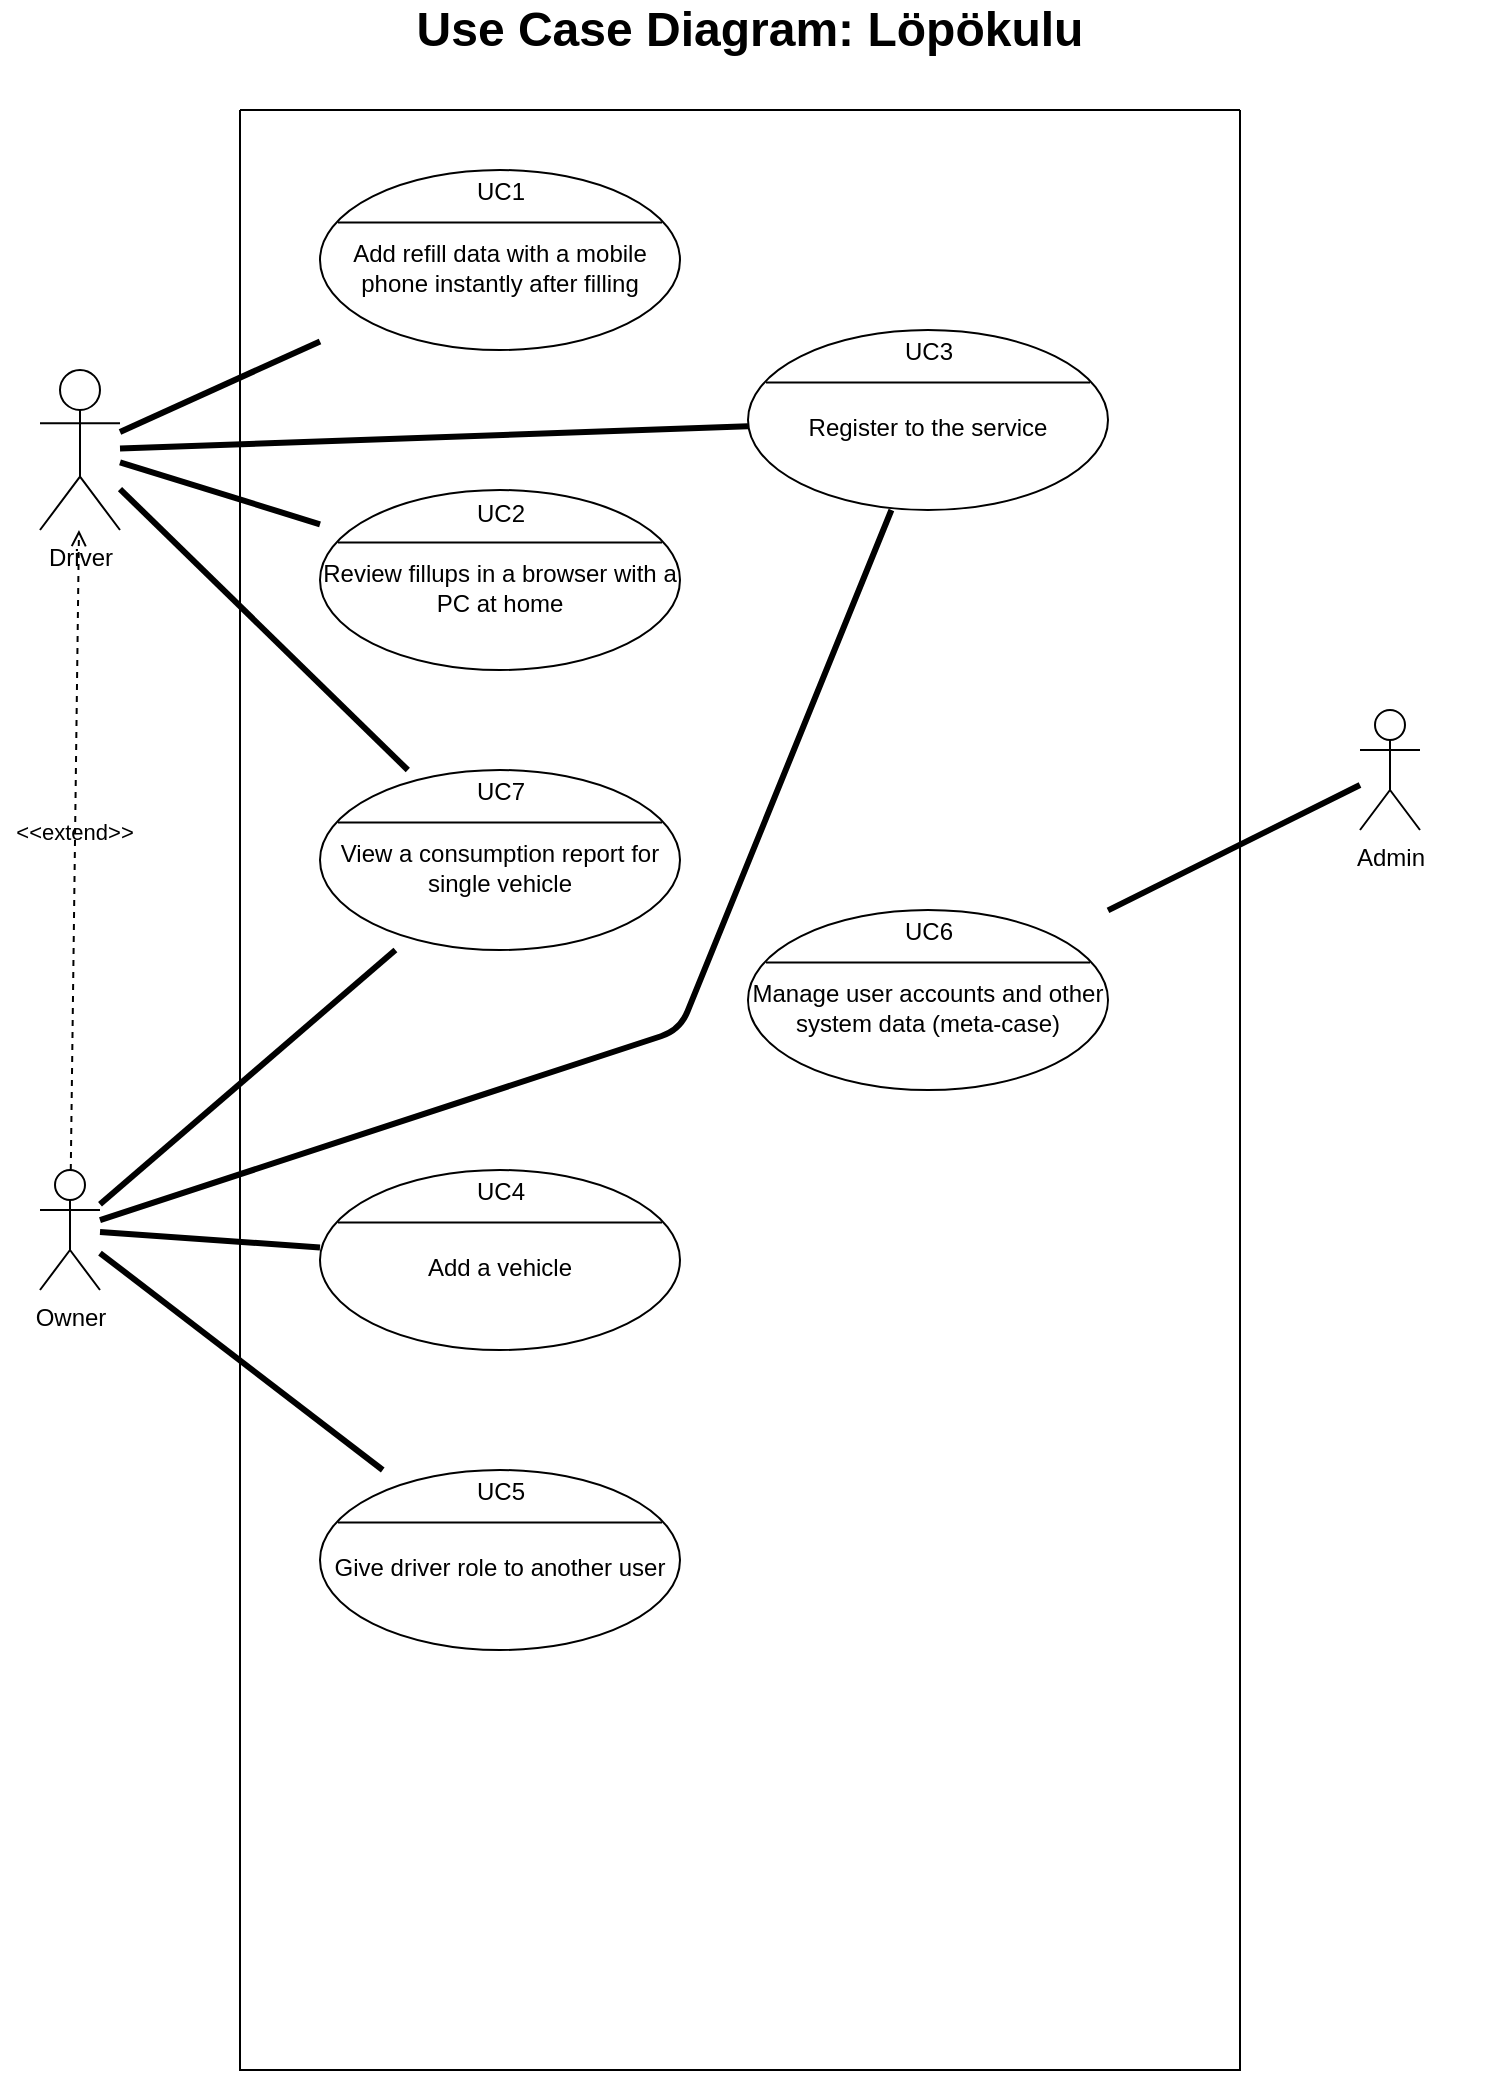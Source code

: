<mxfile version="15.2.9" type="github">
  <diagram id="Hj7Q_Jciw4nzZQ8Qi_2c" name="Page-1">
    <mxGraphModel dx="1619" dy="1134" grid="1" gridSize="10" guides="1" tooltips="1" connect="1" arrows="1" fold="1" page="1" pageScale="1" pageWidth="827" pageHeight="1169" math="0" shadow="0">
      <root>
        <mxCell id="0" />
        <mxCell id="1" parent="0" />
        <mxCell id="A2cVZQFBHPuvANkPRbIw-1" value="" style="swimlane;startSize=0;" parent="1" vertex="1">
          <mxGeometry x="160" y="80" width="500" height="980" as="geometry" />
        </mxCell>
        <mxCell id="GTZ52rKqXmYIKtmkYB2n-2" value="" style="shape=ellipse;container=1;horizontal=1;horizontalStack=0;resizeParent=1;resizeParentMax=0;resizeLast=0;html=1;dashed=0;collapsible=0;" vertex="1" parent="A2cVZQFBHPuvANkPRbIw-1">
          <mxGeometry x="40" y="30" width="180" height="90" as="geometry" />
        </mxCell>
        <mxCell id="GTZ52rKqXmYIKtmkYB2n-3" value="UC1" style="html=1;strokeColor=none;fillColor=none;align=center;verticalAlign=middle;rotatable=0;" vertex="1" parent="GTZ52rKqXmYIKtmkYB2n-2">
          <mxGeometry width="180" height="22.5" as="geometry" />
        </mxCell>
        <mxCell id="GTZ52rKqXmYIKtmkYB2n-4" value="" style="line;strokeWidth=1;fillColor=none;rotatable=0;labelPosition=right;points=[];portConstraint=eastwest;dashed=0;resizeWidth=1;" vertex="1" parent="GTZ52rKqXmYIKtmkYB2n-2">
          <mxGeometry x="9" y="22.5" width="162" height="7.5" as="geometry" />
        </mxCell>
        <mxCell id="GTZ52rKqXmYIKtmkYB2n-5" value="Add refill data with a mobile phone instantly after filling" style="text;html=1;align=center;verticalAlign=middle;rotatable=0;whiteSpace=wrap;" vertex="1" parent="GTZ52rKqXmYIKtmkYB2n-2">
          <mxGeometry y="30.0" width="180" height="37.5" as="geometry" />
        </mxCell>
        <mxCell id="GTZ52rKqXmYIKtmkYB2n-8" value="" style="shape=ellipse;container=1;horizontal=1;horizontalStack=0;resizeParent=1;resizeParentMax=0;resizeLast=0;html=1;dashed=0;collapsible=0;" vertex="1" parent="A2cVZQFBHPuvANkPRbIw-1">
          <mxGeometry x="40" y="190" width="180" height="90" as="geometry" />
        </mxCell>
        <mxCell id="GTZ52rKqXmYIKtmkYB2n-9" value="UC2" style="html=1;strokeColor=none;fillColor=none;align=center;verticalAlign=middle;rotatable=0;" vertex="1" parent="GTZ52rKqXmYIKtmkYB2n-8">
          <mxGeometry y="1" width="180" height="22.5" as="geometry" />
        </mxCell>
        <mxCell id="GTZ52rKqXmYIKtmkYB2n-10" value="" style="line;strokeWidth=1;fillColor=none;rotatable=0;labelPosition=right;points=[];portConstraint=eastwest;dashed=0;resizeWidth=1;" vertex="1" parent="GTZ52rKqXmYIKtmkYB2n-8">
          <mxGeometry x="9" y="22.5" width="162" height="7.5" as="geometry" />
        </mxCell>
        <mxCell id="GTZ52rKqXmYIKtmkYB2n-11" value="Review fillups in a browser with a PC at home" style="text;html=1;align=center;verticalAlign=middle;rotatable=0;whiteSpace=wrap;" vertex="1" parent="GTZ52rKqXmYIKtmkYB2n-8">
          <mxGeometry y="30.0" width="180" height="37.5" as="geometry" />
        </mxCell>
        <mxCell id="GTZ52rKqXmYIKtmkYB2n-17" value="" style="shape=ellipse;container=1;horizontal=1;horizontalStack=0;resizeParent=1;resizeParentMax=0;resizeLast=0;html=1;dashed=0;collapsible=0;" vertex="1" parent="A2cVZQFBHPuvANkPRbIw-1">
          <mxGeometry x="254" y="110" width="180" height="90" as="geometry" />
        </mxCell>
        <mxCell id="GTZ52rKqXmYIKtmkYB2n-18" value="UC3" style="html=1;strokeColor=none;fillColor=none;align=center;verticalAlign=middle;rotatable=0;" vertex="1" parent="GTZ52rKqXmYIKtmkYB2n-17">
          <mxGeometry width="180" height="22.5" as="geometry" />
        </mxCell>
        <mxCell id="GTZ52rKqXmYIKtmkYB2n-19" value="" style="line;strokeWidth=1;fillColor=none;rotatable=0;labelPosition=right;points=[];portConstraint=eastwest;dashed=0;resizeWidth=1;" vertex="1" parent="GTZ52rKqXmYIKtmkYB2n-17">
          <mxGeometry x="9" y="22.5" width="162" height="7.5" as="geometry" />
        </mxCell>
        <mxCell id="GTZ52rKqXmYIKtmkYB2n-20" value="Register to the service" style="text;html=1;align=center;verticalAlign=middle;rotatable=0;whiteSpace=wrap;" vertex="1" parent="GTZ52rKqXmYIKtmkYB2n-17">
          <mxGeometry y="30.0" width="180" height="37.5" as="geometry" />
        </mxCell>
        <mxCell id="GTZ52rKqXmYIKtmkYB2n-21" value="" style="shape=ellipse;container=1;horizontal=1;horizontalStack=0;resizeParent=1;resizeParentMax=0;resizeLast=0;html=1;dashed=0;collapsible=0;" vertex="1" parent="A2cVZQFBHPuvANkPRbIw-1">
          <mxGeometry x="40" y="530" width="180" height="90" as="geometry" />
        </mxCell>
        <mxCell id="GTZ52rKqXmYIKtmkYB2n-22" value="UC4" style="html=1;strokeColor=none;fillColor=none;align=center;verticalAlign=middle;rotatable=0;" vertex="1" parent="GTZ52rKqXmYIKtmkYB2n-21">
          <mxGeometry width="180" height="22.5" as="geometry" />
        </mxCell>
        <mxCell id="GTZ52rKqXmYIKtmkYB2n-23" value="" style="line;strokeWidth=1;fillColor=none;rotatable=0;labelPosition=right;points=[];portConstraint=eastwest;dashed=0;resizeWidth=1;" vertex="1" parent="GTZ52rKqXmYIKtmkYB2n-21">
          <mxGeometry x="9" y="22.5" width="162" height="7.5" as="geometry" />
        </mxCell>
        <mxCell id="GTZ52rKqXmYIKtmkYB2n-24" value="Add a vehicle" style="text;html=1;align=center;verticalAlign=middle;rotatable=0;whiteSpace=wrap;" vertex="1" parent="GTZ52rKqXmYIKtmkYB2n-21">
          <mxGeometry y="30.0" width="180" height="37.5" as="geometry" />
        </mxCell>
        <mxCell id="GTZ52rKqXmYIKtmkYB2n-34" value="" style="shape=ellipse;container=1;horizontal=1;horizontalStack=0;resizeParent=1;resizeParentMax=0;resizeLast=0;html=1;dashed=0;collapsible=0;" vertex="1" parent="A2cVZQFBHPuvANkPRbIw-1">
          <mxGeometry x="40" y="680" width="180" height="90" as="geometry" />
        </mxCell>
        <mxCell id="GTZ52rKqXmYIKtmkYB2n-35" value="UC5" style="html=1;strokeColor=none;fillColor=none;align=center;verticalAlign=middle;rotatable=0;" vertex="1" parent="GTZ52rKqXmYIKtmkYB2n-34">
          <mxGeometry width="180" height="22.5" as="geometry" />
        </mxCell>
        <mxCell id="GTZ52rKqXmYIKtmkYB2n-36" value="" style="line;strokeWidth=1;fillColor=none;rotatable=0;labelPosition=right;points=[];portConstraint=eastwest;dashed=0;resizeWidth=1;" vertex="1" parent="GTZ52rKqXmYIKtmkYB2n-34">
          <mxGeometry x="9" y="22.5" width="162" height="7.5" as="geometry" />
        </mxCell>
        <mxCell id="GTZ52rKqXmYIKtmkYB2n-37" value="Give driver role to another user" style="text;html=1;align=center;verticalAlign=middle;rotatable=0;whiteSpace=wrap;" vertex="1" parent="GTZ52rKqXmYIKtmkYB2n-34">
          <mxGeometry y="30.0" width="180" height="37.5" as="geometry" />
        </mxCell>
        <mxCell id="GTZ52rKqXmYIKtmkYB2n-40" value="" style="shape=ellipse;container=1;horizontal=1;horizontalStack=0;resizeParent=1;resizeParentMax=0;resizeLast=0;html=1;dashed=0;collapsible=0;" vertex="1" parent="A2cVZQFBHPuvANkPRbIw-1">
          <mxGeometry x="254" y="400" width="180" height="90" as="geometry" />
        </mxCell>
        <mxCell id="GTZ52rKqXmYIKtmkYB2n-41" value="UC6" style="html=1;strokeColor=none;fillColor=none;align=center;verticalAlign=middle;rotatable=0;" vertex="1" parent="GTZ52rKqXmYIKtmkYB2n-40">
          <mxGeometry width="180" height="22.5" as="geometry" />
        </mxCell>
        <mxCell id="GTZ52rKqXmYIKtmkYB2n-42" value="" style="line;strokeWidth=1;fillColor=none;rotatable=0;labelPosition=right;points=[];portConstraint=eastwest;dashed=0;resizeWidth=1;" vertex="1" parent="GTZ52rKqXmYIKtmkYB2n-40">
          <mxGeometry x="9" y="22.5" width="162" height="7.5" as="geometry" />
        </mxCell>
        <mxCell id="GTZ52rKqXmYIKtmkYB2n-43" value="Manage user accounts and other system data (meta-case)" style="text;html=1;align=center;verticalAlign=middle;rotatable=0;whiteSpace=wrap;" vertex="1" parent="GTZ52rKqXmYIKtmkYB2n-40">
          <mxGeometry y="30.0" width="180" height="37.5" as="geometry" />
        </mxCell>
        <mxCell id="GTZ52rKqXmYIKtmkYB2n-1" value="Driver" style="shape=umlActor;verticalLabelPosition=bottom;verticalAlign=top;html=1;outlineConnect=0;" vertex="1" parent="1">
          <mxGeometry x="60" y="210" width="40" height="80" as="geometry" />
        </mxCell>
        <mxCell id="GTZ52rKqXmYIKtmkYB2n-7" value="" style="endArrow=none;startArrow=none;endFill=0;startFill=0;endSize=8;html=1;verticalAlign=bottom;labelBackgroundColor=none;strokeWidth=3;" edge="1" parent="1" source="GTZ52rKqXmYIKtmkYB2n-1" target="GTZ52rKqXmYIKtmkYB2n-2">
          <mxGeometry width="160" relative="1" as="geometry">
            <mxPoint x="270" y="580" as="sourcePoint" />
            <mxPoint x="430" y="580" as="targetPoint" />
          </mxGeometry>
        </mxCell>
        <mxCell id="GTZ52rKqXmYIKtmkYB2n-13" value="" style="endArrow=none;startArrow=none;endFill=0;startFill=0;endSize=8;html=1;verticalAlign=bottom;labelBackgroundColor=none;strokeWidth=3;" edge="1" parent="1" source="GTZ52rKqXmYIKtmkYB2n-1" target="GTZ52rKqXmYIKtmkYB2n-8">
          <mxGeometry width="160" relative="1" as="geometry">
            <mxPoint x="270" y="580" as="sourcePoint" />
            <mxPoint x="80" y="440" as="targetPoint" />
          </mxGeometry>
        </mxCell>
        <mxCell id="GTZ52rKqXmYIKtmkYB2n-16" value="&lt;font style=&quot;font-size: 24px&quot;&gt;&lt;b&gt;Use Case Diagram: Löpökulu&lt;/b&gt;&lt;/font&gt;" style="text;html=1;strokeColor=none;fillColor=none;align=center;verticalAlign=middle;whiteSpace=wrap;rounded=0;" vertex="1" parent="1">
          <mxGeometry x="40" y="30" width="750" height="20" as="geometry" />
        </mxCell>
        <mxCell id="GTZ52rKqXmYIKtmkYB2n-29" value="" style="endArrow=none;startArrow=none;endFill=0;startFill=0;endSize=8;html=1;verticalAlign=bottom;labelBackgroundColor=none;strokeWidth=3;" edge="1" parent="1" source="GTZ52rKqXmYIKtmkYB2n-1" target="GTZ52rKqXmYIKtmkYB2n-17">
          <mxGeometry width="160" relative="1" as="geometry">
            <mxPoint x="70" y="250" as="sourcePoint" />
            <mxPoint x="230" y="250" as="targetPoint" />
          </mxGeometry>
        </mxCell>
        <mxCell id="GTZ52rKqXmYIKtmkYB2n-31" value="" style="endArrow=none;startArrow=none;endFill=0;startFill=0;endSize=8;html=1;verticalAlign=bottom;labelBackgroundColor=none;strokeWidth=3;" edge="1" parent="1" source="GTZ52rKqXmYIKtmkYB2n-32" target="GTZ52rKqXmYIKtmkYB2n-21">
          <mxGeometry width="160" relative="1" as="geometry">
            <mxPoint x="330" y="580" as="sourcePoint" />
            <mxPoint x="490" y="580" as="targetPoint" />
          </mxGeometry>
        </mxCell>
        <mxCell id="GTZ52rKqXmYIKtmkYB2n-32" value="Owner" style="shape=umlActor;verticalLabelPosition=bottom;verticalAlign=top;html=1;outlineConnect=0;" vertex="1" parent="1">
          <mxGeometry x="60" y="610" width="30" height="60" as="geometry" />
        </mxCell>
        <mxCell id="GTZ52rKqXmYIKtmkYB2n-33" value="&amp;lt;&amp;lt;extend&amp;gt;&amp;gt;" style="html=1;verticalAlign=bottom;labelBackgroundColor=none;endArrow=open;endFill=0;dashed=1;" edge="1" parent="1" source="GTZ52rKqXmYIKtmkYB2n-32" target="GTZ52rKqXmYIKtmkYB2n-1">
          <mxGeometry width="160" relative="1" as="geometry">
            <mxPoint x="330" y="580" as="sourcePoint" />
            <mxPoint x="490" y="580" as="targetPoint" />
          </mxGeometry>
        </mxCell>
        <mxCell id="GTZ52rKqXmYIKtmkYB2n-38" value="" style="endArrow=none;startArrow=none;endFill=0;startFill=0;endSize=8;html=1;verticalAlign=bottom;labelBackgroundColor=none;strokeWidth=3;" edge="1" parent="1" source="GTZ52rKqXmYIKtmkYB2n-32" target="GTZ52rKqXmYIKtmkYB2n-34">
          <mxGeometry width="160" relative="1" as="geometry">
            <mxPoint x="130" y="930" as="sourcePoint" />
            <mxPoint x="290" y="930" as="targetPoint" />
          </mxGeometry>
        </mxCell>
        <mxCell id="GTZ52rKqXmYIKtmkYB2n-39" value="" style="endArrow=none;startArrow=none;endFill=0;startFill=0;endSize=8;html=1;verticalAlign=bottom;labelBackgroundColor=none;strokeWidth=3;" edge="1" parent="1" source="GTZ52rKqXmYIKtmkYB2n-32" target="GTZ52rKqXmYIKtmkYB2n-17">
          <mxGeometry width="160" relative="1" as="geometry">
            <mxPoint x="330" y="580" as="sourcePoint" />
            <mxPoint x="490" y="580" as="targetPoint" />
            <Array as="points">
              <mxPoint x="380" y="540" />
            </Array>
          </mxGeometry>
        </mxCell>
        <mxCell id="GTZ52rKqXmYIKtmkYB2n-44" value="Admin" style="shape=umlActor;verticalLabelPosition=bottom;verticalAlign=top;html=1;" vertex="1" parent="1">
          <mxGeometry x="720" y="380" width="30" height="60" as="geometry" />
        </mxCell>
        <mxCell id="GTZ52rKqXmYIKtmkYB2n-45" value="" style="endArrow=none;startArrow=none;endFill=0;startFill=0;endSize=8;html=1;verticalAlign=bottom;labelBackgroundColor=none;strokeWidth=3;" edge="1" parent="1" source="GTZ52rKqXmYIKtmkYB2n-44" target="GTZ52rKqXmYIKtmkYB2n-40">
          <mxGeometry width="160" relative="1" as="geometry">
            <mxPoint x="330" y="570" as="sourcePoint" />
            <mxPoint x="490" y="570" as="targetPoint" />
          </mxGeometry>
        </mxCell>
        <mxCell id="GTZ52rKqXmYIKtmkYB2n-46" value="" style="shape=ellipse;container=1;horizontal=1;horizontalStack=0;resizeParent=1;resizeParentMax=0;resizeLast=0;html=1;dashed=0;collapsible=0;" vertex="1" parent="1">
          <mxGeometry x="200" y="410" width="180" height="90" as="geometry" />
        </mxCell>
        <mxCell id="GTZ52rKqXmYIKtmkYB2n-47" value="UC7" style="html=1;strokeColor=none;fillColor=none;align=center;verticalAlign=middle;rotatable=0;" vertex="1" parent="GTZ52rKqXmYIKtmkYB2n-46">
          <mxGeometry width="180" height="22.5" as="geometry" />
        </mxCell>
        <mxCell id="GTZ52rKqXmYIKtmkYB2n-48" value="" style="line;strokeWidth=1;fillColor=none;rotatable=0;labelPosition=right;points=[];portConstraint=eastwest;dashed=0;resizeWidth=1;" vertex="1" parent="GTZ52rKqXmYIKtmkYB2n-46">
          <mxGeometry x="9" y="22.5" width="162" height="7.5" as="geometry" />
        </mxCell>
        <mxCell id="GTZ52rKqXmYIKtmkYB2n-49" value="View a consumption report for single vehicle" style="text;html=1;align=center;verticalAlign=middle;rotatable=0;whiteSpace=wrap;" vertex="1" parent="GTZ52rKqXmYIKtmkYB2n-46">
          <mxGeometry y="30.0" width="180" height="37.5" as="geometry" />
        </mxCell>
        <mxCell id="GTZ52rKqXmYIKtmkYB2n-50" value="" style="endArrow=none;startArrow=none;endFill=0;startFill=0;endSize=8;html=1;verticalAlign=bottom;labelBackgroundColor=none;strokeWidth=3;" edge="1" parent="1" source="GTZ52rKqXmYIKtmkYB2n-32" target="GTZ52rKqXmYIKtmkYB2n-46">
          <mxGeometry width="160" relative="1" as="geometry">
            <mxPoint x="330" y="560" as="sourcePoint" />
            <mxPoint x="490" y="560" as="targetPoint" />
          </mxGeometry>
        </mxCell>
        <mxCell id="GTZ52rKqXmYIKtmkYB2n-51" value="" style="endArrow=none;startArrow=none;endFill=0;startFill=0;endSize=8;html=1;verticalAlign=bottom;labelBackgroundColor=none;strokeWidth=3;" edge="1" parent="1" source="GTZ52rKqXmYIKtmkYB2n-1" target="GTZ52rKqXmYIKtmkYB2n-46">
          <mxGeometry width="160" relative="1" as="geometry">
            <mxPoint x="330" y="560" as="sourcePoint" />
            <mxPoint x="490" y="560" as="targetPoint" />
          </mxGeometry>
        </mxCell>
      </root>
    </mxGraphModel>
  </diagram>
</mxfile>
